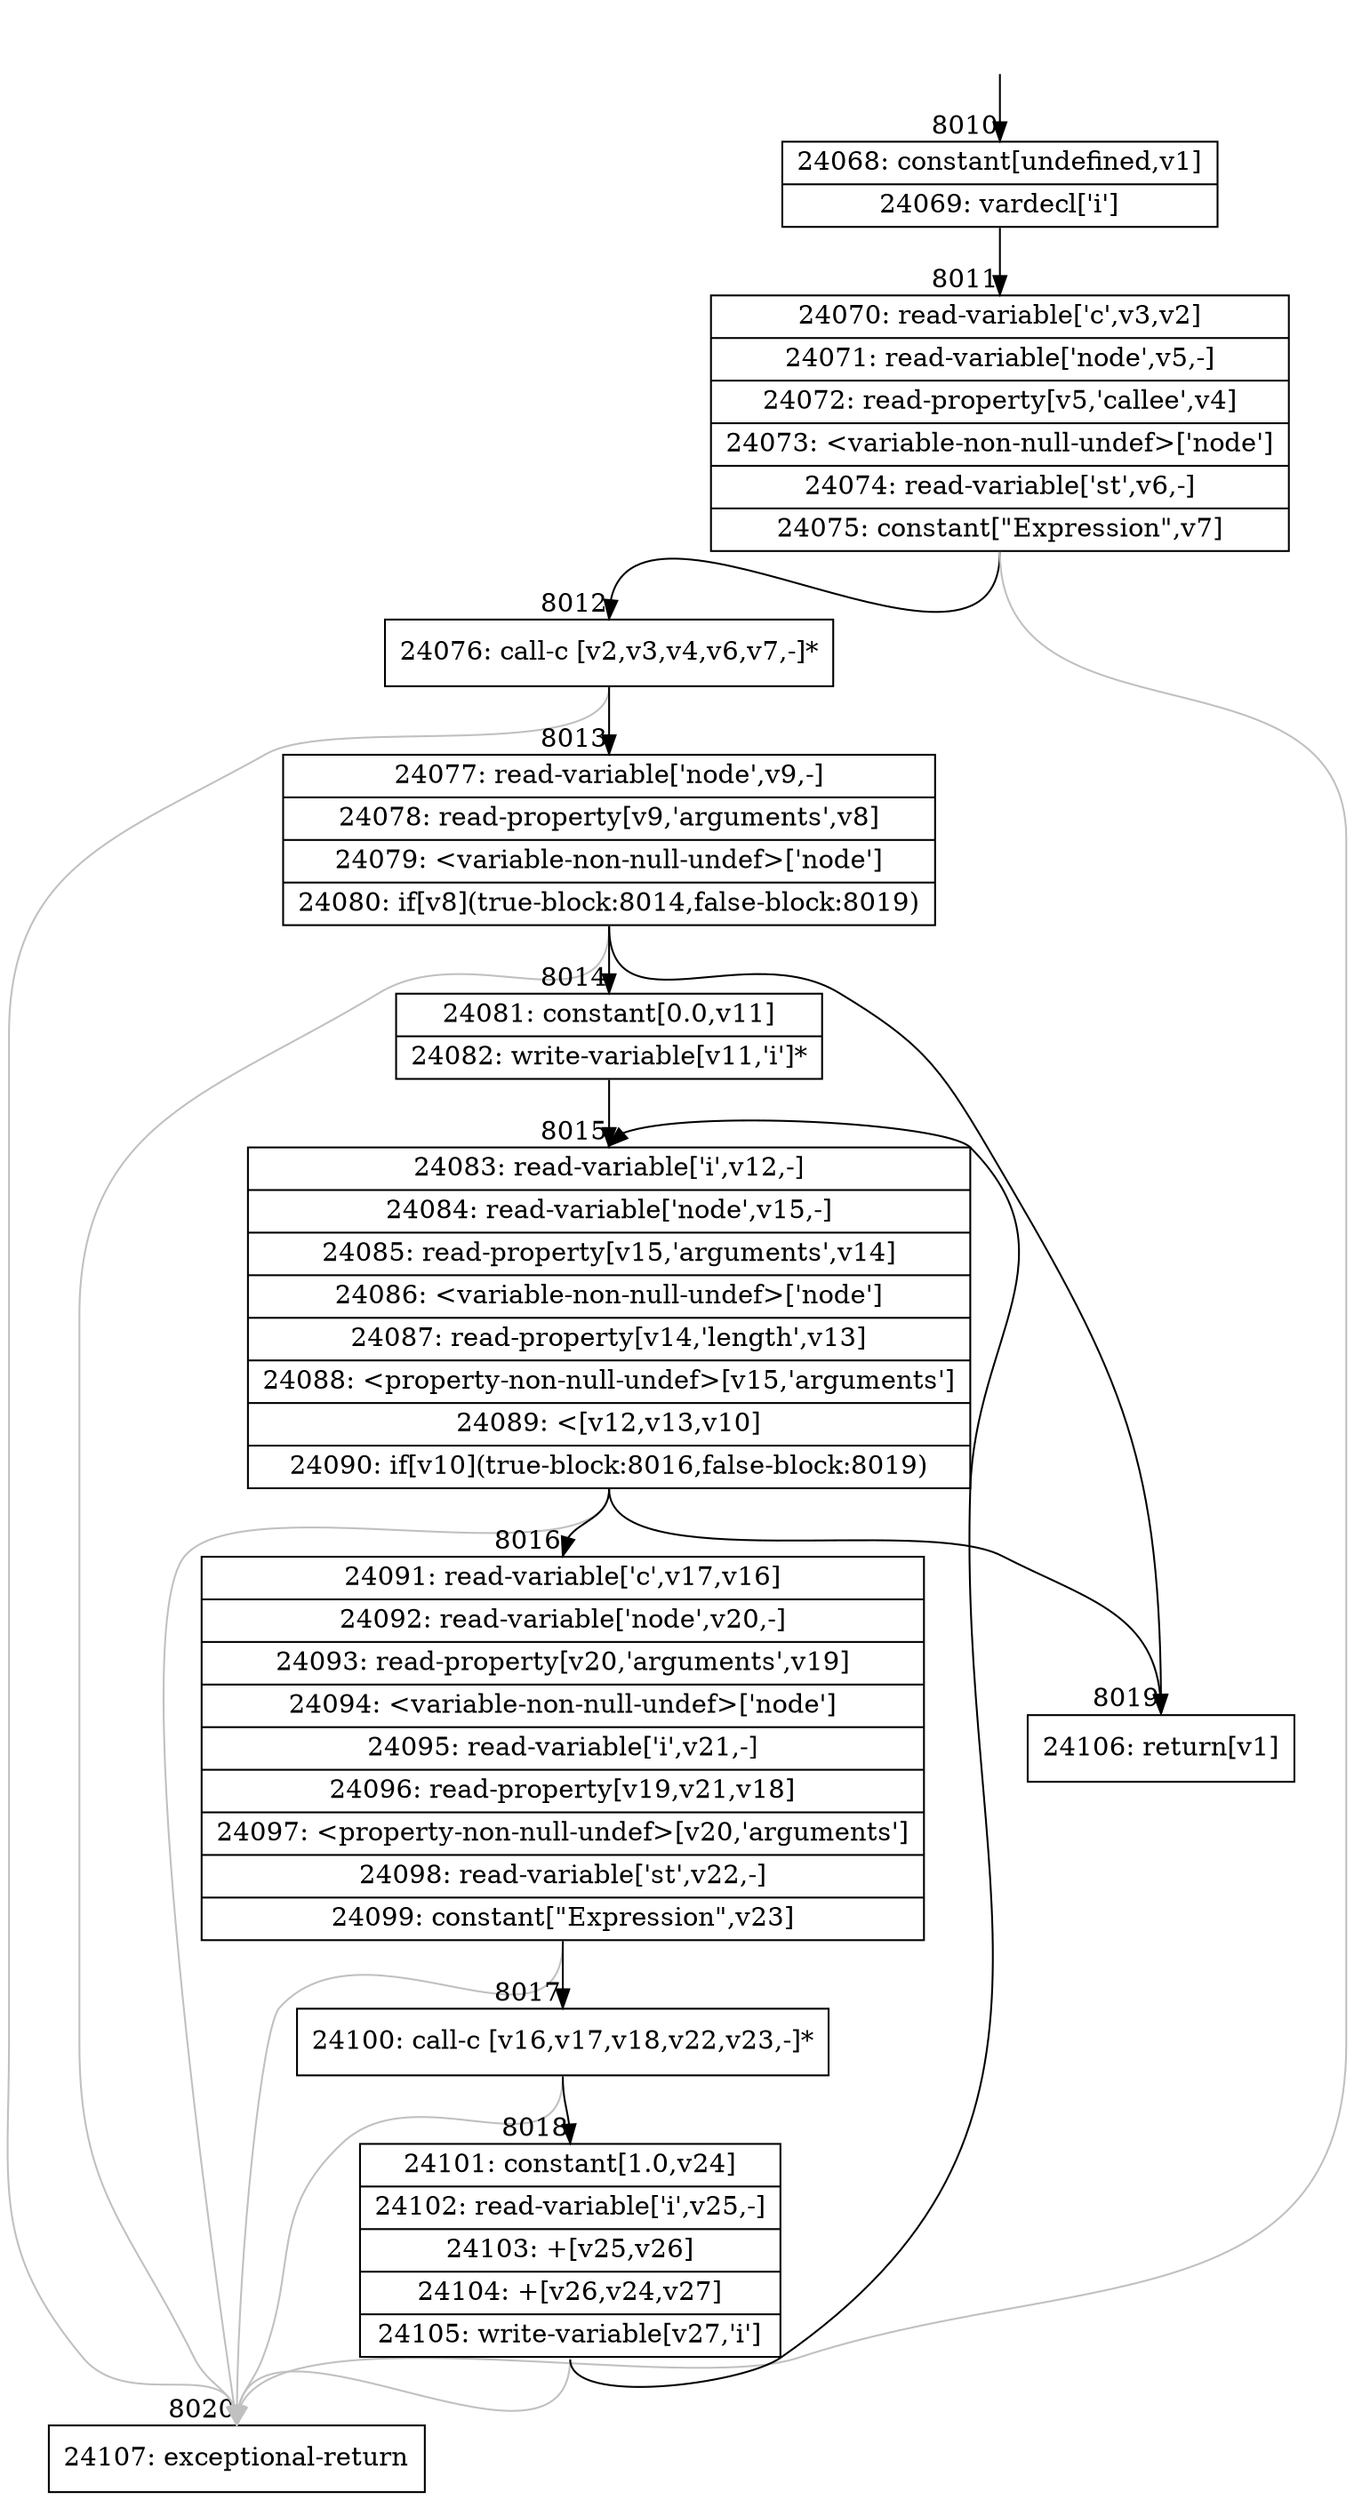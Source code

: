 digraph {
rankdir="TD"
BB_entry446[shape=none,label=""];
BB_entry446 -> BB8010 [tailport=s, headport=n, headlabel="    8010"]
BB8010 [shape=record label="{24068: constant[undefined,v1]|24069: vardecl['i']}" ] 
BB8010 -> BB8011 [tailport=s, headport=n, headlabel="      8011"]
BB8011 [shape=record label="{24070: read-variable['c',v3,v2]|24071: read-variable['node',v5,-]|24072: read-property[v5,'callee',v4]|24073: \<variable-non-null-undef\>['node']|24074: read-variable['st',v6,-]|24075: constant[\"Expression\",v7]}" ] 
BB8011 -> BB8012 [tailport=s, headport=n, headlabel="      8012"]
BB8011 -> BB8020 [tailport=s, headport=n, color=gray, headlabel="      8020"]
BB8012 [shape=record label="{24076: call-c [v2,v3,v4,v6,v7,-]*}" ] 
BB8012 -> BB8013 [tailport=s, headport=n, headlabel="      8013"]
BB8012 -> BB8020 [tailport=s, headport=n, color=gray]
BB8013 [shape=record label="{24077: read-variable['node',v9,-]|24078: read-property[v9,'arguments',v8]|24079: \<variable-non-null-undef\>['node']|24080: if[v8](true-block:8014,false-block:8019)}" ] 
BB8013 -> BB8014 [tailport=s, headport=n, headlabel="      8014"]
BB8013 -> BB8019 [tailport=s, headport=n, headlabel="      8019"]
BB8013 -> BB8020 [tailport=s, headport=n, color=gray]
BB8014 [shape=record label="{24081: constant[0.0,v11]|24082: write-variable[v11,'i']*}" ] 
BB8014 -> BB8015 [tailport=s, headport=n, headlabel="      8015"]
BB8015 [shape=record label="{24083: read-variable['i',v12,-]|24084: read-variable['node',v15,-]|24085: read-property[v15,'arguments',v14]|24086: \<variable-non-null-undef\>['node']|24087: read-property[v14,'length',v13]|24088: \<property-non-null-undef\>[v15,'arguments']|24089: \<[v12,v13,v10]|24090: if[v10](true-block:8016,false-block:8019)}" ] 
BB8015 -> BB8016 [tailport=s, headport=n, headlabel="      8016"]
BB8015 -> BB8019 [tailport=s, headport=n]
BB8015 -> BB8020 [tailport=s, headport=n, color=gray]
BB8016 [shape=record label="{24091: read-variable['c',v17,v16]|24092: read-variable['node',v20,-]|24093: read-property[v20,'arguments',v19]|24094: \<variable-non-null-undef\>['node']|24095: read-variable['i',v21,-]|24096: read-property[v19,v21,v18]|24097: \<property-non-null-undef\>[v20,'arguments']|24098: read-variable['st',v22,-]|24099: constant[\"Expression\",v23]}" ] 
BB8016 -> BB8017 [tailport=s, headport=n, headlabel="      8017"]
BB8016 -> BB8020 [tailport=s, headport=n, color=gray]
BB8017 [shape=record label="{24100: call-c [v16,v17,v18,v22,v23,-]*}" ] 
BB8017 -> BB8018 [tailport=s, headport=n, headlabel="      8018"]
BB8017 -> BB8020 [tailport=s, headport=n, color=gray]
BB8018 [shape=record label="{24101: constant[1.0,v24]|24102: read-variable['i',v25,-]|24103: +[v25,v26]|24104: +[v26,v24,v27]|24105: write-variable[v27,'i']}" ] 
BB8018 -> BB8015 [tailport=s, headport=n]
BB8018 -> BB8020 [tailport=s, headport=n, color=gray]
BB8019 [shape=record label="{24106: return[v1]}" ] 
BB8020 [shape=record label="{24107: exceptional-return}" ] 
//#$~ 7397
}
